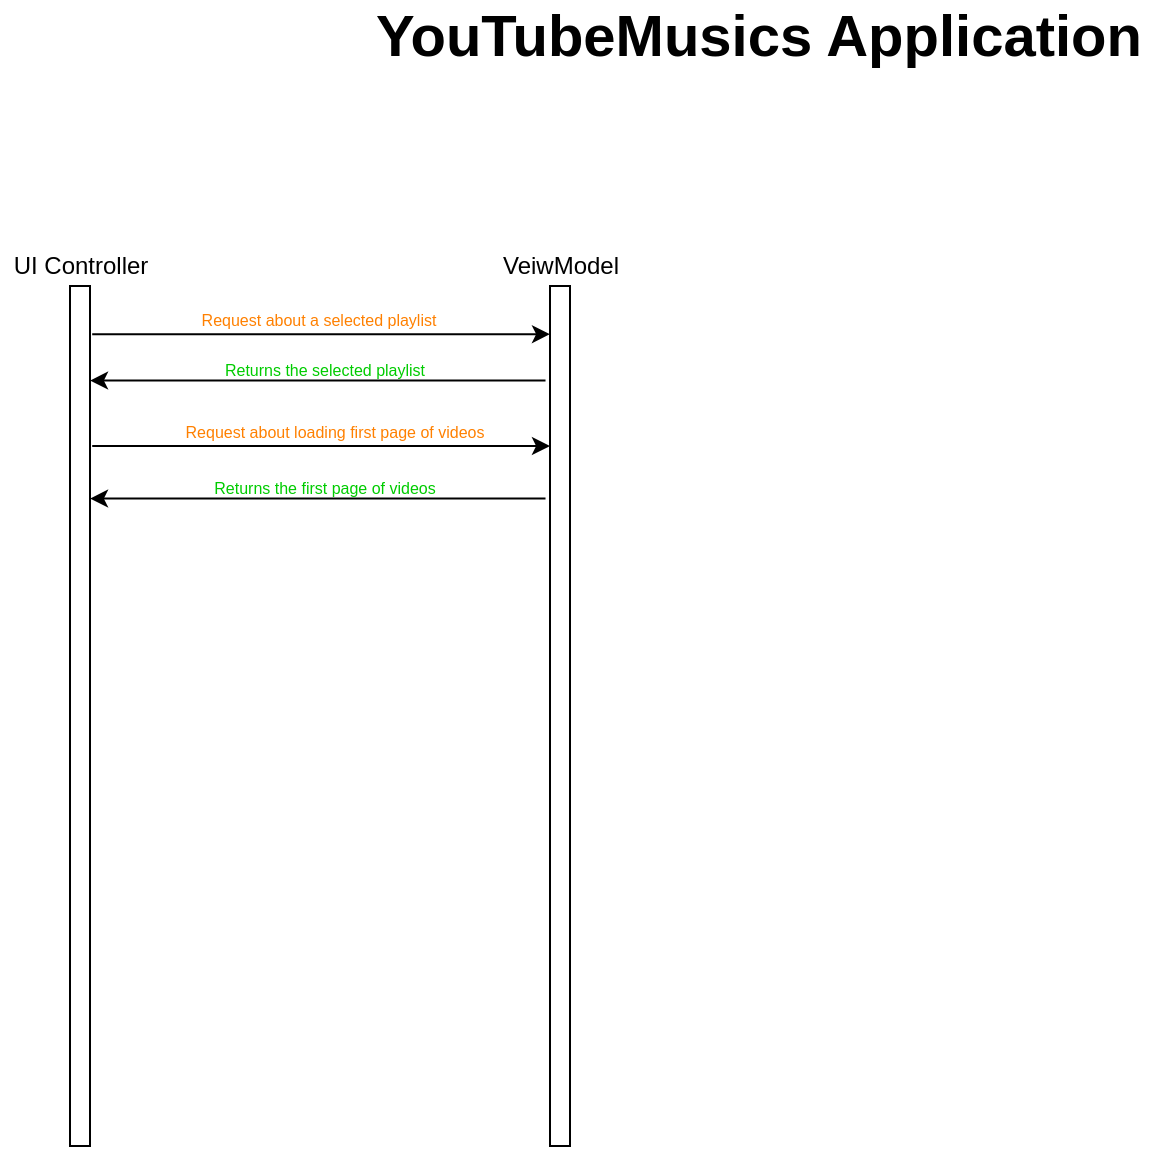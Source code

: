 <mxfile version="13.1.1" type="github"><diagram id="mbNYIMLCEVJ50ViFM4gS" name="Page-1"><mxGraphModel dx="677" dy="378" grid="1" gridSize="10" guides="1" tooltips="1" connect="1" arrows="1" fold="1" page="1" pageScale="1" pageWidth="827" pageHeight="1169" math="0" shadow="0"><root><mxCell id="0"/><mxCell id="1" parent="0"/><mxCell id="Ga10xQ8F0QIaj1wGMNrL-1" value="&lt;b&gt;&lt;font style=&quot;font-size: 29px&quot;&gt;YouTubeMusics Application&lt;/font&gt;&lt;/b&gt;" style="text;html=1;align=center;verticalAlign=middle;resizable=0;points=[];autosize=1;" vertex="1" parent="1"><mxGeometry x="214" y="10" width="400" height="30" as="geometry"/></mxCell><mxCell id="Ga10xQ8F0QIaj1wGMNrL-2" value="" style="html=1;points=[];perimeter=orthogonalPerimeter;" vertex="1" parent="1"><mxGeometry x="70" y="150" width="10" height="430" as="geometry"/></mxCell><mxCell id="Ga10xQ8F0QIaj1wGMNrL-3" value="UI Controller" style="text;html=1;align=center;verticalAlign=middle;resizable=0;points=[];autosize=1;" vertex="1" parent="1"><mxGeometry x="35" y="130" width="80" height="20" as="geometry"/></mxCell><mxCell id="Ga10xQ8F0QIaj1wGMNrL-4" value="" style="html=1;points=[];perimeter=orthogonalPerimeter;" vertex="1" parent="1"><mxGeometry x="310" y="150" width="10" height="430" as="geometry"/></mxCell><mxCell id="Ga10xQ8F0QIaj1wGMNrL-5" value="VeiwModel" style="text;html=1;align=center;verticalAlign=middle;resizable=0;points=[];autosize=1;" vertex="1" parent="1"><mxGeometry x="280" y="130" width="70" height="20" as="geometry"/></mxCell><mxCell id="Ga10xQ8F0QIaj1wGMNrL-6" value="" style="endArrow=classic;html=1;exitX=1.11;exitY=0.056;exitDx=0;exitDy=0;exitPerimeter=0;entryX=0;entryY=0.056;entryDx=0;entryDy=0;entryPerimeter=0;" edge="1" parent="1" source="Ga10xQ8F0QIaj1wGMNrL-2" target="Ga10xQ8F0QIaj1wGMNrL-4"><mxGeometry width="50" height="50" relative="1" as="geometry"><mxPoint x="140" y="240" as="sourcePoint"/><mxPoint x="190" y="190" as="targetPoint"/></mxGeometry></mxCell><mxCell id="Ga10xQ8F0QIaj1wGMNrL-7" value="&lt;font style=&quot;font-size: 8px&quot;&gt;Request about a selected playlist&lt;/font&gt;" style="text;html=1;align=center;verticalAlign=middle;resizable=0;points=[];autosize=1;fontColor=#FF8000;fontStyle=0" vertex="1" parent="1"><mxGeometry x="129" y="156" width="130" height="20" as="geometry"/></mxCell><mxCell id="Ga10xQ8F0QIaj1wGMNrL-8" value="" style="endArrow=classic;html=1;exitX=-0.224;exitY=0.11;exitDx=0;exitDy=0;exitPerimeter=0;entryX=1;entryY=0.11;entryDx=0;entryDy=0;entryPerimeter=0;" edge="1" parent="1" source="Ga10xQ8F0QIaj1wGMNrL-4" target="Ga10xQ8F0QIaj1wGMNrL-2"><mxGeometry width="50" height="50" relative="1" as="geometry"><mxPoint x="91.1" y="230.0" as="sourcePoint"/><mxPoint x="320.0" y="230.0" as="targetPoint"/></mxGeometry></mxCell><mxCell id="Ga10xQ8F0QIaj1wGMNrL-9" value="&lt;font style=&quot;font-size: 8px&quot;&gt;Returns the selected playlist&lt;/font&gt;" style="text;html=1;align=center;verticalAlign=middle;resizable=0;points=[];autosize=1;fontColor=#00CC00;" vertex="1" parent="1"><mxGeometry x="137" y="181" width="120" height="20" as="geometry"/></mxCell><mxCell id="Ga10xQ8F0QIaj1wGMNrL-12" value="" style="endArrow=classic;html=1;exitX=1.11;exitY=0.056;exitDx=0;exitDy=0;exitPerimeter=0;entryX=0;entryY=0.056;entryDx=0;entryDy=0;entryPerimeter=0;" edge="1" parent="1"><mxGeometry width="50" height="50" relative="1" as="geometry"><mxPoint x="81.1" y="230.0" as="sourcePoint"/><mxPoint x="310.0" y="230.0" as="targetPoint"/></mxGeometry></mxCell><mxCell id="Ga10xQ8F0QIaj1wGMNrL-13" value="&lt;span style=&quot;font-size: 8px&quot;&gt;Request about loading first page of videos&lt;/span&gt;" style="text;html=1;align=center;verticalAlign=middle;resizable=0;points=[];autosize=1;fontColor=#FF8000;fontStyle=0" vertex="1" parent="1"><mxGeometry x="122" y="212" width="160" height="20" as="geometry"/></mxCell><mxCell id="Ga10xQ8F0QIaj1wGMNrL-15" value="" style="endArrow=classic;html=1;exitX=-0.224;exitY=0.11;exitDx=0;exitDy=0;exitPerimeter=0;entryX=1;entryY=0.11;entryDx=0;entryDy=0;entryPerimeter=0;" edge="1" parent="1"><mxGeometry width="50" height="50" relative="1" as="geometry"><mxPoint x="307.76" y="256.3" as="sourcePoint"/><mxPoint x="80" y="256.3" as="targetPoint"/></mxGeometry></mxCell><mxCell id="Ga10xQ8F0QIaj1wGMNrL-16" value="&lt;font style=&quot;font-size: 8px&quot;&gt;Returns the first page of videos&lt;/font&gt;" style="text;html=1;align=center;verticalAlign=middle;resizable=0;points=[];autosize=1;fontColor=#00CC00;" vertex="1" parent="1"><mxGeometry x="132" y="240" width="130" height="20" as="geometry"/></mxCell></root></mxGraphModel></diagram></mxfile>